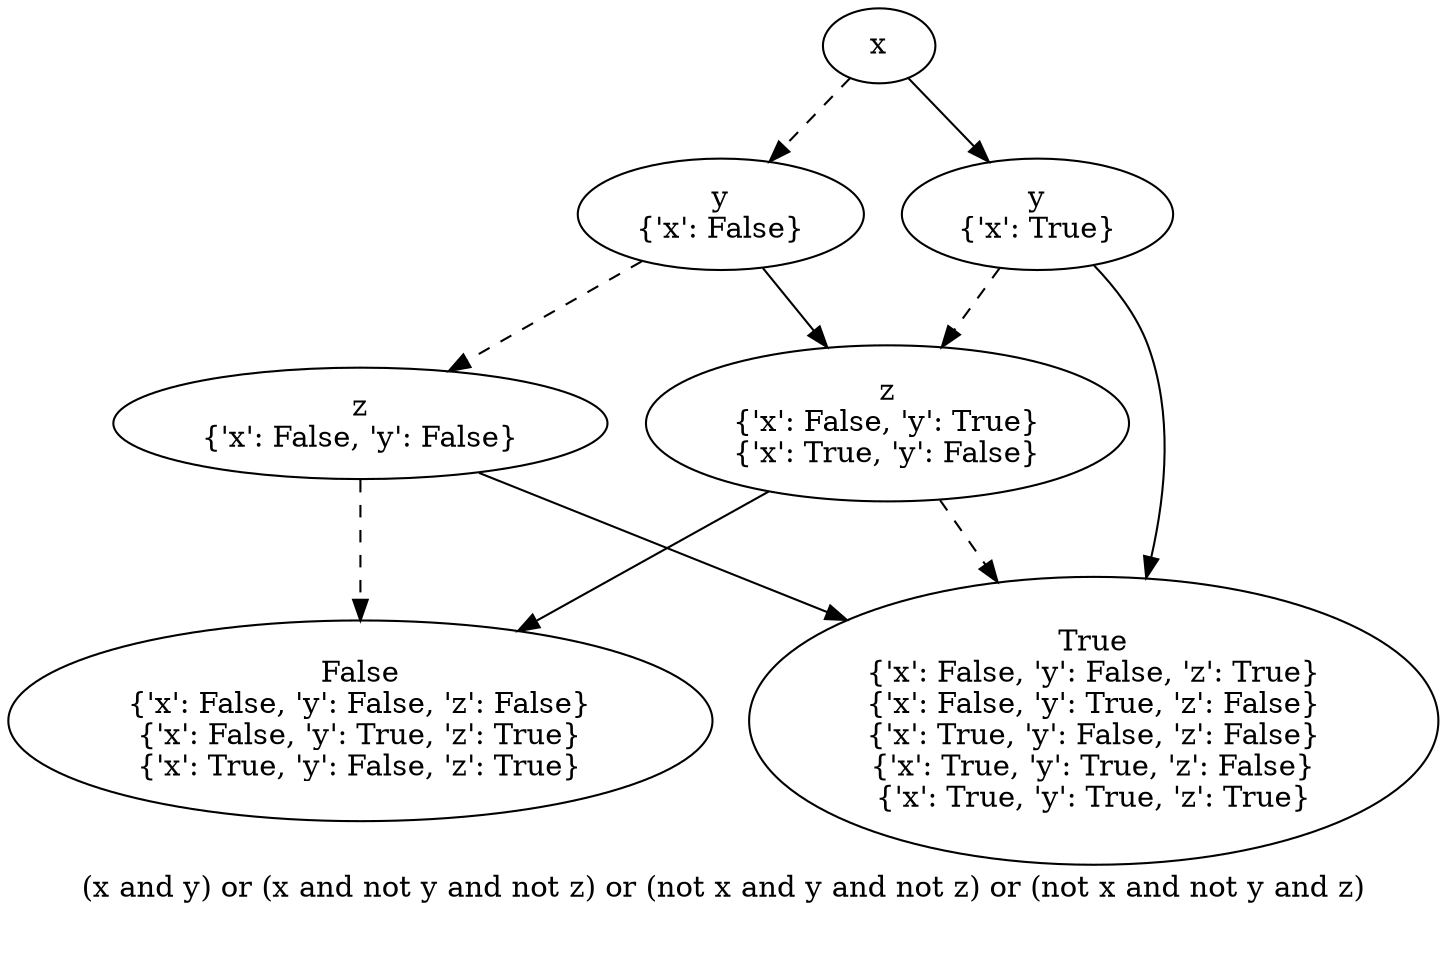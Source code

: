 digraph{
label="(x and y) or (x and not y and not z) or (not x and y and not z) or (not x and not y and z)\n\n"
2643642593728[label=x]2643642591664[label="y
{'x': False}"]
2643642593728 -> 2643642591664[style=dashed label="" fontcolor = gray]
2643642591232[label="z
{'x': False, 'y': False}"]
2643642591664 -> 2643642591232[style=dashed label="" fontcolor = gray]
2643642593296[label="False
{'x': False, 'y': False, 'z': False}
{'x': False, 'y': True, 'z': True}
{'x': True, 'y': False, 'z': True}"]
2643642591232 -> 2643642593296[style=dashed label="" fontcolor = gray]
2643642593440[label="True
{'x': False, 'y': False, 'z': True}
{'x': False, 'y': True, 'z': False}
{'x': True, 'y': False, 'z': False}
{'x': True, 'y': True, 'z': False}
{'x': True, 'y': True, 'z': True}"]
2643642591232 -> 2643642593440 [label="" fontcolor = gray]
2643642589504[label="z
{'x': False, 'y': True}
{'x': True, 'y': False}"]
2643642591664 -> 2643642589504 [label="" fontcolor = gray]
2643642593440[label="True
{'x': False, 'y': False, 'z': True}
{'x': False, 'y': True, 'z': False}
{'x': True, 'y': False, 'z': False}
{'x': True, 'y': True, 'z': False}
{'x': True, 'y': True, 'z': True}"]
2643642589504 -> 2643642593440[style=dashed label="" fontcolor = gray]
2643642593296[label="False
{'x': False, 'y': False, 'z': False}
{'x': False, 'y': True, 'z': True}
{'x': True, 'y': False, 'z': True}"]
2643642589504 -> 2643642593296 [label="" fontcolor = gray]
2643642591568[label="y
{'x': True}"]
2643642593728 -> 2643642591568 [label="" fontcolor = gray]
2643642589504[label="z
{'x': False, 'y': True}
{'x': True, 'y': False}"]
2643642591568 -> 2643642589504[style=dashed label="" fontcolor = gray]
2643642593440[label="True
{'x': False, 'y': False, 'z': True}
{'x': False, 'y': True, 'z': False}
{'x': True, 'y': False, 'z': False}
{'x': True, 'y': True, 'z': False}
{'x': True, 'y': True, 'z': True}"]
2643642591568 -> 2643642593440 [label="" fontcolor = gray]
}